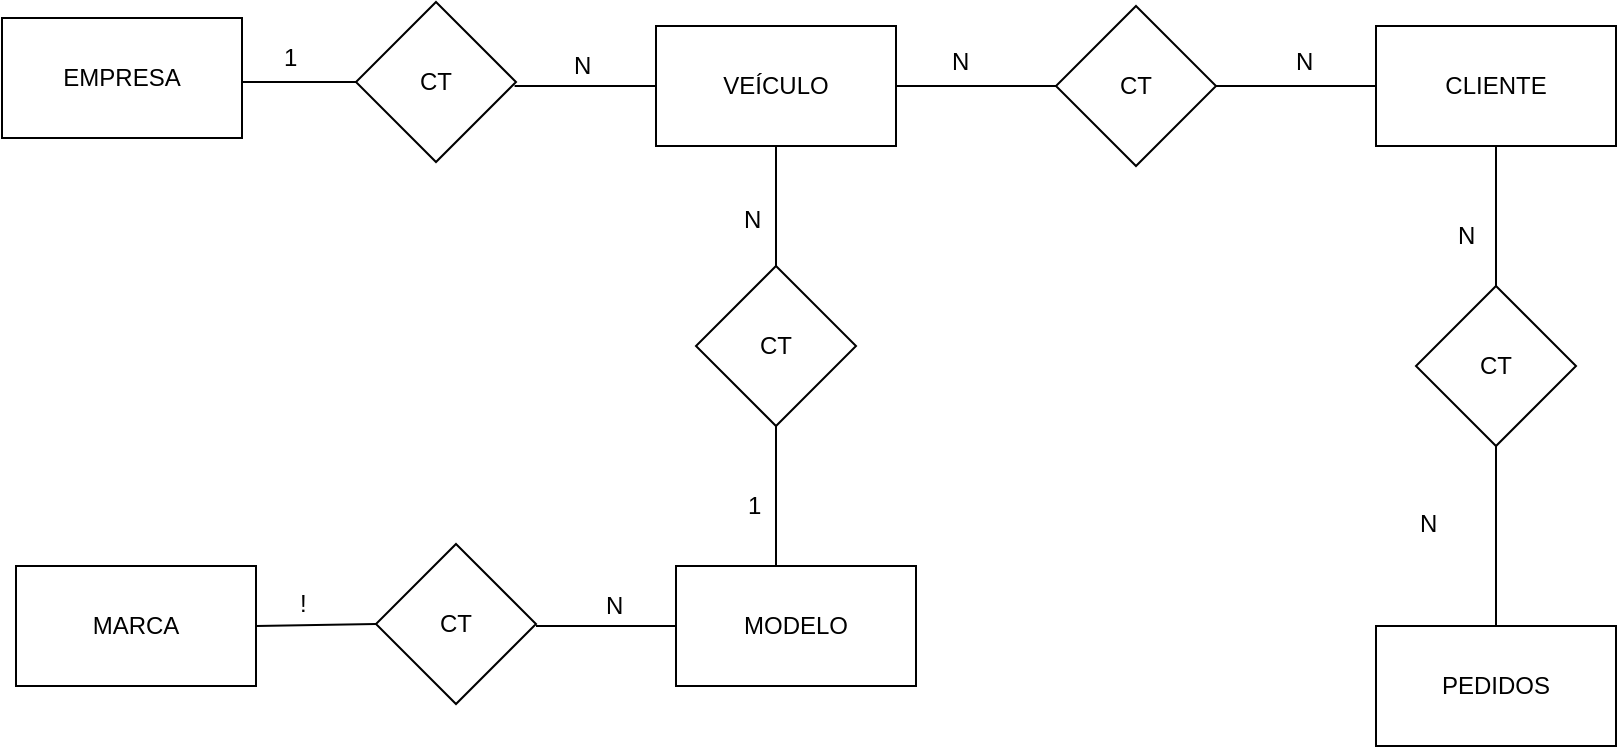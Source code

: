 <mxfile version="10.9.5" type="device"><diagram id="v0numGeYf91Gijx7SIEa" name="Page-1"><mxGraphModel dx="1753" dy="628" grid="1" gridSize="10" guides="1" tooltips="1" connect="1" arrows="1" fold="1" page="1" pageScale="1" pageWidth="827" pageHeight="1169" math="0" shadow="0"><root><mxCell id="0"/><mxCell id="1" parent="0"/><mxCell id="cPrJvyBqEiZQHTb5GkHy-1" value="VEÍCULO" style="rounded=0;whiteSpace=wrap;html=1;" parent="1" vertex="1"><mxGeometry x="320" y="200" width="120" height="60" as="geometry"/></mxCell><mxCell id="cPrJvyBqEiZQHTb5GkHy-2" value="" style="endArrow=none;html=1;exitX=1;exitY=0.5;exitDx=0;exitDy=0;" parent="1" source="cPrJvyBqEiZQHTb5GkHy-1" edge="1"><mxGeometry width="50" height="50" relative="1" as="geometry"><mxPoint x="440" y="260" as="sourcePoint"/><mxPoint x="520" y="230" as="targetPoint"/></mxGeometry></mxCell><mxCell id="cPrJvyBqEiZQHTb5GkHy-3" value="CT" style="rhombus;whiteSpace=wrap;html=1;" parent="1" vertex="1"><mxGeometry x="520" y="190" width="80" height="80" as="geometry"/></mxCell><mxCell id="cPrJvyBqEiZQHTb5GkHy-4" value="" style="endArrow=none;html=1;exitX=1;exitY=0.5;exitDx=0;exitDy=0;" parent="1" source="cPrJvyBqEiZQHTb5GkHy-3" edge="1"><mxGeometry width="50" height="50" relative="1" as="geometry"><mxPoint x="600" y="260" as="sourcePoint"/><mxPoint x="680" y="230" as="targetPoint"/></mxGeometry></mxCell><mxCell id="cPrJvyBqEiZQHTb5GkHy-5" value="CLIENTE" style="rounded=0;whiteSpace=wrap;html=1;" parent="1" vertex="1"><mxGeometry x="680" y="200" width="120" height="60" as="geometry"/></mxCell><mxCell id="cPrJvyBqEiZQHTb5GkHy-18" value="N" style="text;html=1;resizable=0;points=[];autosize=1;align=left;verticalAlign=top;spacingTop=-4;" parent="1" vertex="1"><mxGeometry x="638" y="208" width="20" height="20" as="geometry"/></mxCell><mxCell id="cPrJvyBqEiZQHTb5GkHy-19" value="N" style="text;html=1;resizable=0;points=[];autosize=1;align=left;verticalAlign=top;spacingTop=-4;" parent="1" vertex="1"><mxGeometry x="466" y="208" width="20" height="20" as="geometry"/></mxCell><mxCell id="cPrJvyBqEiZQHTb5GkHy-27" value="" style="endArrow=none;html=1;entryX=0.5;entryY=1;entryDx=0;entryDy=0;" parent="1" target="cPrJvyBqEiZQHTb5GkHy-5" edge="1"><mxGeometry width="50" height="50" relative="1" as="geometry"><mxPoint x="740" y="350" as="sourcePoint"/><mxPoint x="760" y="260" as="targetPoint"/></mxGeometry></mxCell><mxCell id="cPrJvyBqEiZQHTb5GkHy-28" value="CT" style="rhombus;whiteSpace=wrap;html=1;" parent="1" vertex="1"><mxGeometry x="700" y="330" width="80" height="80" as="geometry"/></mxCell><mxCell id="cPrJvyBqEiZQHTb5GkHy-29" value="" style="endArrow=none;html=1;entryX=0.5;entryY=1;entryDx=0;entryDy=0;" parent="1" target="cPrJvyBqEiZQHTb5GkHy-28" edge="1"><mxGeometry width="50" height="50" relative="1" as="geometry"><mxPoint x="740" y="500" as="sourcePoint"/><mxPoint x="770" y="430" as="targetPoint"/></mxGeometry></mxCell><mxCell id="cPrJvyBqEiZQHTb5GkHy-30" value="PEDIDOS" style="rounded=0;whiteSpace=wrap;html=1;" parent="1" vertex="1"><mxGeometry x="680" y="500" width="120" height="60" as="geometry"/></mxCell><mxCell id="cPrJvyBqEiZQHTb5GkHy-31" value="N" style="text;html=1;resizable=0;points=[];autosize=1;align=left;verticalAlign=top;spacingTop=-4;" parent="1" vertex="1"><mxGeometry x="719" y="295" width="20" height="20" as="geometry"/></mxCell><mxCell id="cPrJvyBqEiZQHTb5GkHy-32" value="N" style="text;html=1;resizable=0;points=[];autosize=1;align=left;verticalAlign=top;spacingTop=-4;" parent="1" vertex="1"><mxGeometry x="700" y="439" width="20" height="20" as="geometry"/></mxCell><mxCell id="cPrJvyBqEiZQHTb5GkHy-33" value="" style="endArrow=none;html=1;entryX=0.5;entryY=1;entryDx=0;entryDy=0;" parent="1" target="cPrJvyBqEiZQHTb5GkHy-1" edge="1"><mxGeometry width="50" height="50" relative="1" as="geometry"><mxPoint x="380" y="340" as="sourcePoint"/><mxPoint x="400" y="255" as="targetPoint"/></mxGeometry></mxCell><mxCell id="cPrJvyBqEiZQHTb5GkHy-34" value="CT" style="rhombus;whiteSpace=wrap;html=1;" parent="1" vertex="1"><mxGeometry x="180" y="459" width="80" height="80" as="geometry"/></mxCell><mxCell id="cPrJvyBqEiZQHTb5GkHy-35" value="CT" style="rhombus;whiteSpace=wrap;html=1;" parent="1" vertex="1"><mxGeometry x="340" y="320" width="80" height="80" as="geometry"/></mxCell><mxCell id="cPrJvyBqEiZQHTb5GkHy-36" value="" style="endArrow=none;html=1;entryX=0.5;entryY=1;entryDx=0;entryDy=0;" parent="1" target="cPrJvyBqEiZQHTb5GkHy-35" edge="1"><mxGeometry width="50" height="50" relative="1" as="geometry"><mxPoint x="380" y="470" as="sourcePoint"/><mxPoint x="410" y="400" as="targetPoint"/></mxGeometry></mxCell><mxCell id="cPrJvyBqEiZQHTb5GkHy-37" value="MODELO" style="rounded=0;whiteSpace=wrap;html=1;" parent="1" vertex="1"><mxGeometry x="330" y="470" width="120" height="60" as="geometry"/></mxCell><mxCell id="cPrJvyBqEiZQHTb5GkHy-38" value="" style="endArrow=none;html=1;entryX=0;entryY=0.5;entryDx=0;entryDy=0;" parent="1" target="cPrJvyBqEiZQHTb5GkHy-37" edge="1"><mxGeometry width="50" height="50" relative="1" as="geometry"><mxPoint x="260" y="500" as="sourcePoint"/><mxPoint x="330" y="480" as="targetPoint"/></mxGeometry></mxCell><mxCell id="cPrJvyBqEiZQHTb5GkHy-39" value="" style="endArrow=none;html=1;entryX=0;entryY=0.5;entryDx=0;entryDy=0;" parent="1" target="cPrJvyBqEiZQHTb5GkHy-34" edge="1"><mxGeometry width="50" height="50" relative="1" as="geometry"><mxPoint x="120" y="500" as="sourcePoint"/><mxPoint x="180" y="480" as="targetPoint"/></mxGeometry></mxCell><mxCell id="cPrJvyBqEiZQHTb5GkHy-40" value="MARCA" style="rounded=0;whiteSpace=wrap;html=1;" parent="1" vertex="1"><mxGeometry y="470" width="120" height="60" as="geometry"/></mxCell><mxCell id="cPrJvyBqEiZQHTb5GkHy-41" value="N" style="text;html=1;resizable=0;points=[];autosize=1;align=left;verticalAlign=top;spacingTop=-4;" parent="1" vertex="1"><mxGeometry x="293" y="480" width="20" height="20" as="geometry"/></mxCell><mxCell id="cPrJvyBqEiZQHTb5GkHy-42" value="!" style="text;html=1;resizable=0;points=[];autosize=1;align=left;verticalAlign=top;spacingTop=-4;" parent="1" vertex="1"><mxGeometry x="140" y="479" width="20" height="20" as="geometry"/></mxCell><mxCell id="cPrJvyBqEiZQHTb5GkHy-43" value="" style="endArrow=none;html=1;" parent="1" source="cPrJvyBqEiZQHTb5GkHy-1" edge="1"><mxGeometry width="50" height="50" relative="1" as="geometry"><mxPoint x="249.289" y="280" as="sourcePoint"/><mxPoint x="249.289" y="230" as="targetPoint"/></mxGeometry></mxCell><mxCell id="cPrJvyBqEiZQHTb5GkHy-44" value="CT" style="rhombus;whiteSpace=wrap;html=1;" parent="1" vertex="1"><mxGeometry x="170" y="188" width="80" height="80" as="geometry"/></mxCell><mxCell id="cPrJvyBqEiZQHTb5GkHy-45" value="" style="endArrow=none;html=1;entryX=0;entryY=0.5;entryDx=0;entryDy=0;" parent="1" target="cPrJvyBqEiZQHTb5GkHy-44" edge="1"><mxGeometry width="50" height="50" relative="1" as="geometry"><mxPoint x="100" y="228" as="sourcePoint"/><mxPoint x="170" y="200" as="targetPoint"/></mxGeometry></mxCell><mxCell id="cPrJvyBqEiZQHTb5GkHy-46" value="N" style="text;html=1;resizable=0;points=[];autosize=1;align=left;verticalAlign=top;spacingTop=-4;" parent="1" vertex="1"><mxGeometry x="277" y="210" width="20" height="20" as="geometry"/></mxCell><mxCell id="cPrJvyBqEiZQHTb5GkHy-47" value="1" style="text;html=1;resizable=0;points=[];autosize=1;align=left;verticalAlign=top;spacingTop=-4;" parent="1" vertex="1"><mxGeometry x="131.5" y="206" width="20" height="20" as="geometry"/></mxCell><mxCell id="cPrJvyBqEiZQHTb5GkHy-48" value="EMPRESA" style="rounded=0;whiteSpace=wrap;html=1;" parent="1" vertex="1"><mxGeometry x="-7" y="196" width="120" height="60" as="geometry"/></mxCell><mxCell id="1qejuIB78ckGsxL9fYd1-1" value="N" style="text;html=1;resizable=0;points=[];autosize=1;align=left;verticalAlign=top;spacingTop=-4;" vertex="1" parent="1"><mxGeometry x="362" y="287" width="20" height="20" as="geometry"/></mxCell><mxCell id="1qejuIB78ckGsxL9fYd1-2" value="1" style="text;html=1;resizable=0;points=[];autosize=1;align=left;verticalAlign=top;spacingTop=-4;" vertex="1" parent="1"><mxGeometry x="364" y="430" width="20" height="20" as="geometry"/></mxCell></root></mxGraphModel></diagram><diagram id="LrUvmureC1MM5Q_cA3lc" name="Page-2"><mxGraphModel dx="1182" dy="644" grid="1" gridSize="10" guides="1" tooltips="1" connect="1" arrows="1" fold="1" page="1" pageScale="1" pageWidth="827" pageHeight="1169" math="0" shadow="0"><root><mxCell id="ad5QGBdoO70a2kWbWHYz-0"/><mxCell id="ad5QGBdoO70a2kWbWHYz-1" parent="ad5QGBdoO70a2kWbWHYz-0"/><mxCell id="ad5QGBdoO70a2kWbWHYz-2" value="VEÍCULO" style="swimlane;fontStyle=0;childLayout=stackLayout;horizontal=1;startSize=26;fillColor=#e0e0e0;horizontalStack=0;resizeParent=1;resizeParentMax=0;resizeLast=0;collapsible=1;marginBottom=0;swimlaneFillColor=#ffffff;align=center;fontSize=14;" vertex="1" parent="ad5QGBdoO70a2kWbWHYz-1"><mxGeometry x="120" y="40" width="160" height="108" as="geometry"/></mxCell><mxCell id="ad5QGBdoO70a2kWbWHYz-3" value="Id_Vei: int" style="shape=partialRectangle;top=0;left=0;right=0;bottom=1;align=left;verticalAlign=middle;fillColor=none;spacingLeft=34;spacingRight=4;overflow=hidden;rotatable=0;points=[[0,0.5],[1,0.5]];portConstraint=eastwest;dropTarget=0;fontStyle=5;fontSize=12;" vertex="1" parent="ad5QGBdoO70a2kWbWHYz-2"><mxGeometry y="26" width="160" height="30" as="geometry"/></mxCell><mxCell id="ad5QGBdoO70a2kWbWHYz-4" value="PK" style="shape=partialRectangle;top=0;left=0;bottom=0;fillColor=none;align=left;verticalAlign=middle;spacingLeft=4;spacingRight=4;overflow=hidden;rotatable=0;points=[];portConstraint=eastwest;part=1;fontSize=12;" vertex="1" connectable="0" parent="ad5QGBdoO70a2kWbWHYz-3"><mxGeometry width="30" height="30" as="geometry"/></mxCell><mxCell id="ad5QGBdoO70a2kWbWHYz-5" value="Id_Model: int" style="shape=partialRectangle;top=0;left=0;right=0;bottom=0;align=left;verticalAlign=top;fillColor=none;spacingLeft=34;spacingRight=4;overflow=hidden;rotatable=0;points=[[0,0.5],[1,0.5]];portConstraint=eastwest;dropTarget=0;fontSize=12;" vertex="1" parent="ad5QGBdoO70a2kWbWHYz-2"><mxGeometry y="56" width="160" height="26" as="geometry"/></mxCell><mxCell id="ad5QGBdoO70a2kWbWHYz-6" value="FK" style="shape=partialRectangle;top=0;left=0;bottom=0;fillColor=none;align=left;verticalAlign=top;spacingLeft=4;spacingRight=4;overflow=hidden;rotatable=0;points=[];portConstraint=eastwest;part=1;fontSize=12;" vertex="1" connectable="0" parent="ad5QGBdoO70a2kWbWHYz-5"><mxGeometry width="30" height="26" as="geometry"/></mxCell><mxCell id="ad5QGBdoO70a2kWbWHYz-7" value="Placa: long" style="shape=partialRectangle;top=0;left=0;right=0;bottom=0;align=left;verticalAlign=top;fillColor=none;spacingLeft=34;spacingRight=4;overflow=hidden;rotatable=0;points=[[0,0.5],[1,0.5]];portConstraint=eastwest;dropTarget=0;fontSize=12;" vertex="1" parent="ad5QGBdoO70a2kWbWHYz-2"><mxGeometry y="82" width="160" height="26" as="geometry"/></mxCell><mxCell id="ad5QGBdoO70a2kWbWHYz-8" value="" style="shape=partialRectangle;top=0;left=0;bottom=0;fillColor=none;align=left;verticalAlign=top;spacingLeft=4;spacingRight=4;overflow=hidden;rotatable=0;points=[];portConstraint=eastwest;part=1;fontSize=12;" vertex="1" connectable="0" parent="ad5QGBdoO70a2kWbWHYz-7"><mxGeometry width="30" height="26" as="geometry"/></mxCell><mxCell id="ad5QGBdoO70a2kWbWHYz-13" value="MARCAS" style="swimlane;fontStyle=0;childLayout=stackLayout;horizontal=1;startSize=26;fillColor=#e0e0e0;horizontalStack=0;resizeParent=1;resizeParentMax=0;resizeLast=0;collapsible=1;marginBottom=0;swimlaneFillColor=#ffffff;align=center;fontSize=14;" vertex="1" parent="ad5QGBdoO70a2kWbWHYz-1"><mxGeometry x="120" y="200" width="160" height="82" as="geometry"/></mxCell><mxCell id="ad5QGBdoO70a2kWbWHYz-14" value="Id_Marca: int" style="shape=partialRectangle;top=0;left=0;right=0;bottom=1;align=left;verticalAlign=middle;fillColor=none;spacingLeft=34;spacingRight=4;overflow=hidden;rotatable=0;points=[[0,0.5],[1,0.5]];portConstraint=eastwest;dropTarget=0;fontStyle=5;fontSize=12;" vertex="1" parent="ad5QGBdoO70a2kWbWHYz-13"><mxGeometry y="26" width="160" height="30" as="geometry"/></mxCell><mxCell id="ad5QGBdoO70a2kWbWHYz-15" value="PK" style="shape=partialRectangle;top=0;left=0;bottom=0;fillColor=none;align=left;verticalAlign=middle;spacingLeft=4;spacingRight=4;overflow=hidden;rotatable=0;points=[];portConstraint=eastwest;part=1;fontSize=12;" vertex="1" connectable="0" parent="ad5QGBdoO70a2kWbWHYz-14"><mxGeometry width="30" height="30" as="geometry"/></mxCell><mxCell id="ad5QGBdoO70a2kWbWHYz-16" value="Nome: string" style="shape=partialRectangle;top=0;left=0;right=0;bottom=0;align=left;verticalAlign=top;fillColor=none;spacingLeft=34;spacingRight=4;overflow=hidden;rotatable=0;points=[[0,0.5],[1,0.5]];portConstraint=eastwest;dropTarget=0;fontSize=12;" vertex="1" parent="ad5QGBdoO70a2kWbWHYz-13"><mxGeometry y="56" width="160" height="26" as="geometry"/></mxCell><mxCell id="ad5QGBdoO70a2kWbWHYz-17" value="" style="shape=partialRectangle;top=0;left=0;bottom=0;fillColor=none;align=left;verticalAlign=top;spacingLeft=4;spacingRight=4;overflow=hidden;rotatable=0;points=[];portConstraint=eastwest;part=1;fontSize=12;" vertex="1" connectable="0" parent="ad5QGBdoO70a2kWbWHYz-16"><mxGeometry width="30" height="26" as="geometry"/></mxCell><mxCell id="ad5QGBdoO70a2kWbWHYz-24" value="MODELOS" style="swimlane;fontStyle=0;childLayout=stackLayout;horizontal=1;startSize=26;fillColor=#e0e0e0;horizontalStack=0;resizeParent=1;resizeParentMax=0;resizeLast=0;collapsible=1;marginBottom=0;swimlaneFillColor=#ffffff;align=center;fontSize=14;" vertex="1" parent="ad5QGBdoO70a2kWbWHYz-1"><mxGeometry x="130" y="361" width="160" height="108" as="geometry"/></mxCell><mxCell id="ad5QGBdoO70a2kWbWHYz-25" value="Id_Model: int" style="shape=partialRectangle;top=0;left=0;right=0;bottom=1;align=left;verticalAlign=middle;fillColor=none;spacingLeft=34;spacingRight=4;overflow=hidden;rotatable=0;points=[[0,0.5],[1,0.5]];portConstraint=eastwest;dropTarget=0;fontStyle=5;fontSize=12;" vertex="1" parent="ad5QGBdoO70a2kWbWHYz-24"><mxGeometry y="26" width="160" height="30" as="geometry"/></mxCell><mxCell id="ad5QGBdoO70a2kWbWHYz-26" value="PK" style="shape=partialRectangle;top=0;left=0;bottom=0;fillColor=none;align=left;verticalAlign=middle;spacingLeft=4;spacingRight=4;overflow=hidden;rotatable=0;points=[];portConstraint=eastwest;part=1;fontSize=12;" vertex="1" connectable="0" parent="ad5QGBdoO70a2kWbWHYz-25"><mxGeometry width="30" height="30" as="geometry"/></mxCell><mxCell id="ad5QGBdoO70a2kWbWHYz-27" value="Nome: string " style="shape=partialRectangle;top=0;left=0;right=0;bottom=0;align=left;verticalAlign=top;fillColor=none;spacingLeft=34;spacingRight=4;overflow=hidden;rotatable=0;points=[[0,0.5],[1,0.5]];portConstraint=eastwest;dropTarget=0;fontSize=12;" vertex="1" parent="ad5QGBdoO70a2kWbWHYz-24"><mxGeometry y="56" width="160" height="26" as="geometry"/></mxCell><mxCell id="ad5QGBdoO70a2kWbWHYz-28" value="" style="shape=partialRectangle;top=0;left=0;bottom=0;fillColor=none;align=left;verticalAlign=top;spacingLeft=4;spacingRight=4;overflow=hidden;rotatable=0;points=[];portConstraint=eastwest;part=1;fontSize=12;" vertex="1" connectable="0" parent="ad5QGBdoO70a2kWbWHYz-27"><mxGeometry width="30" height="26" as="geometry"/></mxCell><mxCell id="ad5QGBdoO70a2kWbWHYz-29" value="Id_Marca: int" style="shape=partialRectangle;top=0;left=0;right=0;bottom=0;align=left;verticalAlign=top;fillColor=none;spacingLeft=34;spacingRight=4;overflow=hidden;rotatable=0;points=[[0,0.5],[1,0.5]];portConstraint=eastwest;dropTarget=0;fontSize=12;" vertex="1" parent="ad5QGBdoO70a2kWbWHYz-24"><mxGeometry y="82" width="160" height="26" as="geometry"/></mxCell><mxCell id="ad5QGBdoO70a2kWbWHYz-30" value="FK" style="shape=partialRectangle;top=0;left=0;bottom=0;fillColor=none;align=left;verticalAlign=top;spacingLeft=4;spacingRight=4;overflow=hidden;rotatable=0;points=[];portConstraint=eastwest;part=1;fontSize=12;" vertex="1" connectable="0" parent="ad5QGBdoO70a2kWbWHYz-29"><mxGeometry width="30" height="26" as="geometry"/></mxCell><mxCell id="ad5QGBdoO70a2kWbWHYz-35" value="CLIENTES" style="swimlane;fontStyle=0;childLayout=stackLayout;horizontal=1;startSize=26;fillColor=#e0e0e0;horizontalStack=0;resizeParent=1;resizeParentMax=0;resizeLast=0;collapsible=1;marginBottom=0;swimlaneFillColor=#ffffff;align=center;fontSize=14;" vertex="1" parent="ad5QGBdoO70a2kWbWHYz-1"><mxGeometry x="350" y="476" width="160" height="108" as="geometry"/></mxCell><mxCell id="ad5QGBdoO70a2kWbWHYz-36" value="Id_Clie: int" style="shape=partialRectangle;top=0;left=0;right=0;bottom=1;align=left;verticalAlign=middle;fillColor=none;spacingLeft=34;spacingRight=4;overflow=hidden;rotatable=0;points=[[0,0.5],[1,0.5]];portConstraint=eastwest;dropTarget=0;fontStyle=5;fontSize=12;" vertex="1" parent="ad5QGBdoO70a2kWbWHYz-35"><mxGeometry y="26" width="160" height="30" as="geometry"/></mxCell><mxCell id="ad5QGBdoO70a2kWbWHYz-37" value="PK" style="shape=partialRectangle;top=0;left=0;bottom=0;fillColor=none;align=left;verticalAlign=middle;spacingLeft=4;spacingRight=4;overflow=hidden;rotatable=0;points=[];portConstraint=eastwest;part=1;fontSize=12;" vertex="1" connectable="0" parent="ad5QGBdoO70a2kWbWHYz-36"><mxGeometry width="30" height="30" as="geometry"/></mxCell><mxCell id="ad5QGBdoO70a2kWbWHYz-38" value="Nome: string" style="shape=partialRectangle;top=0;left=0;right=0;bottom=0;align=left;verticalAlign=top;fillColor=none;spacingLeft=34;spacingRight=4;overflow=hidden;rotatable=0;points=[[0,0.5],[1,0.5]];portConstraint=eastwest;dropTarget=0;fontSize=12;" vertex="1" parent="ad5QGBdoO70a2kWbWHYz-35"><mxGeometry y="56" width="160" height="26" as="geometry"/></mxCell><mxCell id="ad5QGBdoO70a2kWbWHYz-39" value="" style="shape=partialRectangle;top=0;left=0;bottom=0;fillColor=none;align=left;verticalAlign=top;spacingLeft=4;spacingRight=4;overflow=hidden;rotatable=0;points=[];portConstraint=eastwest;part=1;fontSize=12;" vertex="1" connectable="0" parent="ad5QGBdoO70a2kWbWHYz-38"><mxGeometry width="30" height="26" as="geometry"/></mxCell><mxCell id="ad5QGBdoO70a2kWbWHYz-40" value="CPF: string " style="shape=partialRectangle;top=0;left=0;right=0;bottom=0;align=left;verticalAlign=top;fillColor=none;spacingLeft=34;spacingRight=4;overflow=hidden;rotatable=0;points=[[0,0.5],[1,0.5]];portConstraint=eastwest;dropTarget=0;fontSize=12;" vertex="1" parent="ad5QGBdoO70a2kWbWHYz-35"><mxGeometry y="82" width="160" height="26" as="geometry"/></mxCell><mxCell id="ad5QGBdoO70a2kWbWHYz-41" value="" style="shape=partialRectangle;top=0;left=0;bottom=0;fillColor=none;align=left;verticalAlign=top;spacingLeft=4;spacingRight=4;overflow=hidden;rotatable=0;points=[];portConstraint=eastwest;part=1;fontSize=12;" vertex="1" connectable="0" parent="ad5QGBdoO70a2kWbWHYz-40"><mxGeometry width="30" height="26" as="geometry"/></mxCell><mxCell id="ad5QGBdoO70a2kWbWHYz-46" value="PEDIDO" style="swimlane;fontStyle=0;childLayout=stackLayout;horizontal=1;startSize=26;fillColor=#e0e0e0;horizontalStack=0;resizeParent=1;resizeParentMax=0;resizeLast=0;collapsible=1;marginBottom=0;swimlaneFillColor=#ffffff;align=center;fontSize=14;" vertex="1" parent="ad5QGBdoO70a2kWbWHYz-1"><mxGeometry x="420" y="63" width="160" height="170" as="geometry"/></mxCell><mxCell id="ad5QGBdoO70a2kWbWHYz-47" value="Id_Ped: int" style="shape=partialRectangle;top=0;left=0;right=0;bottom=1;align=left;verticalAlign=middle;fillColor=none;spacingLeft=34;spacingRight=4;overflow=hidden;rotatable=0;points=[[0,0.5],[1,0.5]];portConstraint=eastwest;dropTarget=0;fontStyle=5;fontSize=12;" vertex="1" parent="ad5QGBdoO70a2kWbWHYz-46"><mxGeometry y="26" width="160" height="30" as="geometry"/></mxCell><mxCell id="ad5QGBdoO70a2kWbWHYz-48" value="PK" style="shape=partialRectangle;top=0;left=0;bottom=0;fillColor=none;align=left;verticalAlign=middle;spacingLeft=4;spacingRight=4;overflow=hidden;rotatable=0;points=[];portConstraint=eastwest;part=1;fontSize=12;" vertex="1" connectable="0" parent="ad5QGBdoO70a2kWbWHYz-47"><mxGeometry width="30" height="30" as="geometry"/></mxCell><mxCell id="ad5QGBdoO70a2kWbWHYz-49" value="Id_Clie: int" style="shape=partialRectangle;top=0;left=0;right=0;bottom=0;align=left;verticalAlign=top;fillColor=none;spacingLeft=34;spacingRight=4;overflow=hidden;rotatable=0;points=[[0,0.5],[1,0.5]];portConstraint=eastwest;dropTarget=0;fontSize=12;" vertex="1" parent="ad5QGBdoO70a2kWbWHYz-46"><mxGeometry y="56" width="160" height="26" as="geometry"/></mxCell><mxCell id="ad5QGBdoO70a2kWbWHYz-50" value="FK" style="shape=partialRectangle;top=0;left=0;bottom=0;fillColor=none;align=left;verticalAlign=top;spacingLeft=4;spacingRight=4;overflow=hidden;rotatable=0;points=[];portConstraint=eastwest;part=1;fontSize=12;" vertex="1" connectable="0" parent="ad5QGBdoO70a2kWbWHYz-49"><mxGeometry width="30" height="26" as="geometry"/></mxCell><mxCell id="ad5QGBdoO70a2kWbWHYz-51" value="Id_Vei: int" style="shape=partialRectangle;top=0;left=0;right=0;bottom=0;align=left;verticalAlign=top;fillColor=none;spacingLeft=34;spacingRight=4;overflow=hidden;rotatable=0;points=[[0,0.5],[1,0.5]];portConstraint=eastwest;dropTarget=0;fontSize=12;" vertex="1" parent="ad5QGBdoO70a2kWbWHYz-46"><mxGeometry y="82" width="160" height="26" as="geometry"/></mxCell><mxCell id="ad5QGBdoO70a2kWbWHYz-52" value="FK" style="shape=partialRectangle;top=0;left=0;bottom=0;fillColor=none;align=left;verticalAlign=top;spacingLeft=4;spacingRight=4;overflow=hidden;rotatable=0;points=[];portConstraint=eastwest;part=1;fontSize=12;" vertex="1" connectable="0" parent="ad5QGBdoO70a2kWbWHYz-51"><mxGeometry width="30" height="26" as="geometry"/></mxCell><mxCell id="ad5QGBdoO70a2kWbWHYz-53" value="Data_Etd: DateTime" style="shape=partialRectangle;top=0;left=0;right=0;bottom=0;align=left;verticalAlign=top;fillColor=none;spacingLeft=34;spacingRight=4;overflow=hidden;rotatable=0;points=[[0,0.5],[1,0.5]];portConstraint=eastwest;dropTarget=0;fontSize=12;" vertex="1" parent="ad5QGBdoO70a2kWbWHYz-46"><mxGeometry y="108" width="160" height="32" as="geometry"/></mxCell><mxCell id="ad5QGBdoO70a2kWbWHYz-54" value="" style="shape=partialRectangle;top=0;left=0;bottom=0;fillColor=none;align=left;verticalAlign=top;spacingLeft=4;spacingRight=4;overflow=hidden;rotatable=0;points=[];portConstraint=eastwest;part=1;fontSize=12;" vertex="1" connectable="0" parent="ad5QGBdoO70a2kWbWHYz-53"><mxGeometry width="30" height="32" as="geometry"/></mxCell><mxCell id="ad5QGBdoO70a2kWbWHYz-55" value="Data_Sad: DateTime" style="shape=partialRectangle;top=0;left=0;right=0;bottom=0;align=left;verticalAlign=top;fillColor=none;spacingLeft=34;spacingRight=4;overflow=hidden;rotatable=0;points=[[0,0.5],[1,0.5]];portConstraint=eastwest;dropTarget=0;fontSize=12;" vertex="1" parent="ad5QGBdoO70a2kWbWHYz-46"><mxGeometry y="140" width="160" height="30" as="geometry"/></mxCell><mxCell id="ad5QGBdoO70a2kWbWHYz-56" value="" style="shape=partialRectangle;top=0;left=0;bottom=0;fillColor=none;align=left;verticalAlign=top;spacingLeft=4;spacingRight=4;overflow=hidden;rotatable=0;points=[];portConstraint=eastwest;part=1;fontSize=12;" vertex="1" connectable="0" parent="ad5QGBdoO70a2kWbWHYz-55"><mxGeometry width="30" height="30" as="geometry"/></mxCell><mxCell id="ad5QGBdoO70a2kWbWHYz-58" value="" style="edgeStyle=entityRelationEdgeStyle;fontSize=12;html=1;endArrow=ERoneToMany;entryX=0;entryY=0.5;entryDx=0;entryDy=0;" edge="1" parent="ad5QGBdoO70a2kWbWHYz-1" source="ad5QGBdoO70a2kWbWHYz-14" target="ad5QGBdoO70a2kWbWHYz-29"><mxGeometry width="100" height="100" relative="1" as="geometry"><mxPoint x="240" y="402" as="sourcePoint"/><mxPoint x="340" y="302" as="targetPoint"/></mxGeometry></mxCell><mxCell id="ad5QGBdoO70a2kWbWHYz-59" value="" style="edgeStyle=entityRelationEdgeStyle;fontSize=12;html=1;endArrow=ERoneToMany;exitX=1;exitY=0.5;exitDx=0;exitDy=0;" edge="1" parent="ad5QGBdoO70a2kWbWHYz-1" source="ad5QGBdoO70a2kWbWHYz-25" target="ad5QGBdoO70a2kWbWHYz-5"><mxGeometry width="100" height="100" relative="1" as="geometry"><mxPoint x="280" y="410" as="sourcePoint"/><mxPoint x="380" y="310" as="targetPoint"/></mxGeometry></mxCell><mxCell id="ad5QGBdoO70a2kWbWHYz-60" value="" style="edgeStyle=entityRelationEdgeStyle;fontSize=12;html=1;endArrow=ERoneToMany;exitX=1;exitY=0.5;exitDx=0;exitDy=0;entryX=0;entryY=0.5;entryDx=0;entryDy=0;" edge="1" parent="ad5QGBdoO70a2kWbWHYz-1" source="ad5QGBdoO70a2kWbWHYz-3" target="ad5QGBdoO70a2kWbWHYz-51"><mxGeometry width="100" height="100" relative="1" as="geometry"><mxPoint x="20" y="130" as="sourcePoint"/><mxPoint x="430" y="150" as="targetPoint"/></mxGeometry></mxCell><mxCell id="ad5QGBdoO70a2kWbWHYz-62" value="" style="edgeStyle=entityRelationEdgeStyle;fontSize=12;html=1;endArrow=ERoneToMany;exitX=1;exitY=0.5;exitDx=0;exitDy=0;entryX=0;entryY=0.5;entryDx=0;entryDy=0;" edge="1" parent="ad5QGBdoO70a2kWbWHYz-1" source="ad5QGBdoO70a2kWbWHYz-36" target="ad5QGBdoO70a2kWbWHYz-49"><mxGeometry width="100" height="100" relative="1" as="geometry"><mxPoint x="530" y="520" as="sourcePoint"/><mxPoint x="630" y="420" as="targetPoint"/></mxGeometry></mxCell></root></mxGraphModel></diagram></mxfile>